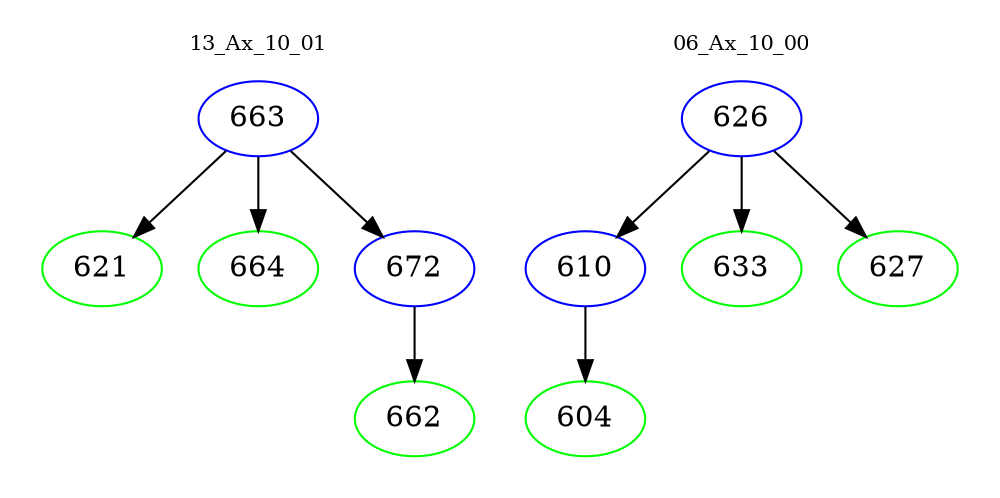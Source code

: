 digraph{
subgraph cluster_0 {
color = white
label = "13_Ax_10_01";
fontsize=10;
T0_663 [label="663", color="blue"]
T0_663 -> T0_621 [color="black"]
T0_621 [label="621", color="green"]
T0_663 -> T0_664 [color="black"]
T0_664 [label="664", color="green"]
T0_663 -> T0_672 [color="black"]
T0_672 [label="672", color="blue"]
T0_672 -> T0_662 [color="black"]
T0_662 [label="662", color="green"]
}
subgraph cluster_1 {
color = white
label = "06_Ax_10_00";
fontsize=10;
T1_626 [label="626", color="blue"]
T1_626 -> T1_610 [color="black"]
T1_610 [label="610", color="blue"]
T1_610 -> T1_604 [color="black"]
T1_604 [label="604", color="green"]
T1_626 -> T1_633 [color="black"]
T1_633 [label="633", color="green"]
T1_626 -> T1_627 [color="black"]
T1_627 [label="627", color="green"]
}
}
